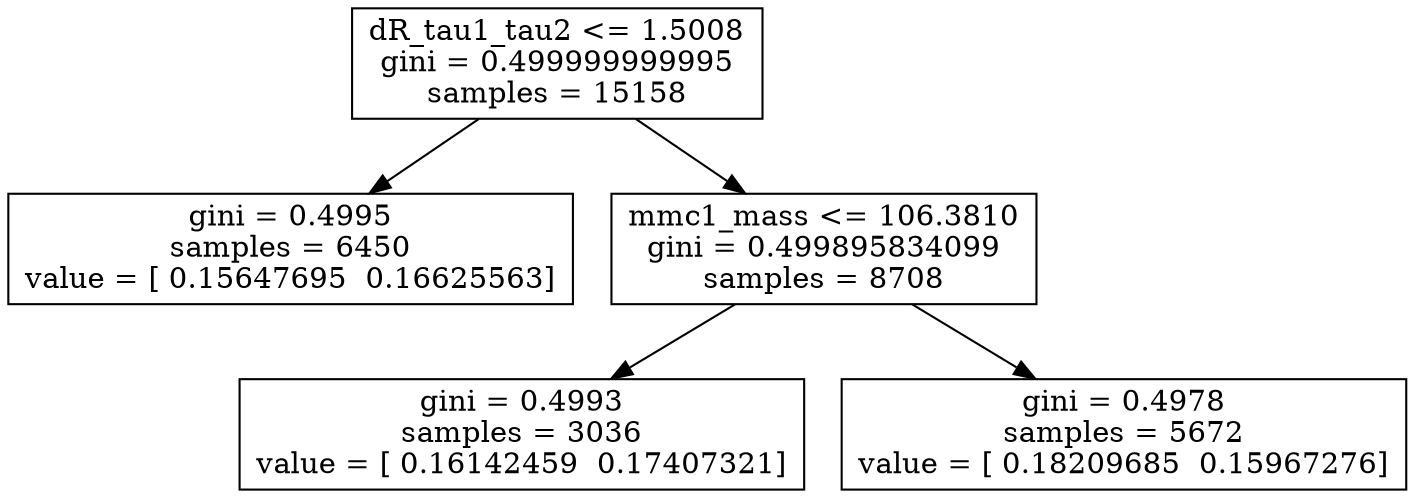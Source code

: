 digraph Tree {
0 [label="dR_tau1_tau2 <= 1.5008\ngini = 0.499999999995\nsamples = 15158", shape="box"] ;
1 [label="gini = 0.4995\nsamples = 6450\nvalue = [ 0.15647695  0.16625563]", shape="box"] ;
0 -> 1 ;
2 [label="mmc1_mass <= 106.3810\ngini = 0.499895834099\nsamples = 8708", shape="box"] ;
0 -> 2 ;
3 [label="gini = 0.4993\nsamples = 3036\nvalue = [ 0.16142459  0.17407321]", shape="box"] ;
2 -> 3 ;
4 [label="gini = 0.4978\nsamples = 5672\nvalue = [ 0.18209685  0.15967276]", shape="box"] ;
2 -> 4 ;
}